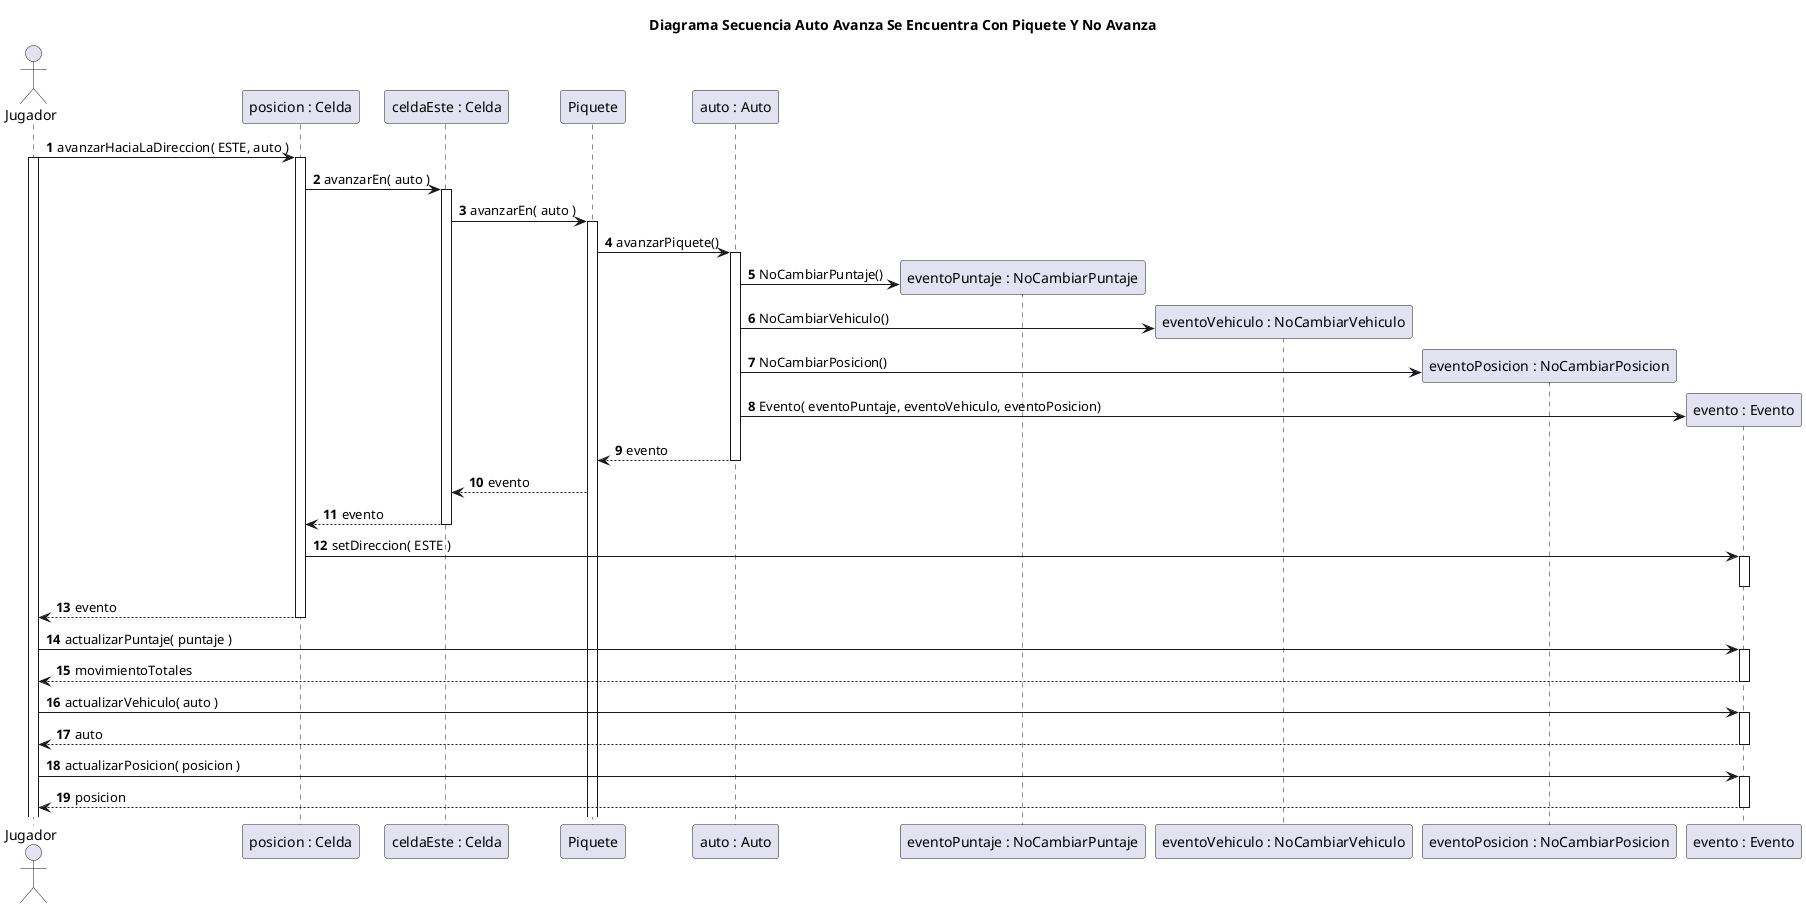 @startuml
title Diagrama Secuencia Auto Avanza Se Encuentra Con Piquete Y No Avanza

autonumber

actor Jugador

Jugador -> "posicion : Celda"++: avanzarHaciaLaDireccion( ESTE, auto )

activate Jugador
"posicion : Celda" -> "celdaEste : Celda"++: avanzarEn( auto )


"celdaEste : Celda" -> Piquete++: avanzarEn( auto )
Piquete -> "auto : Auto"++: avanzarPiquete()

create "eventoPuntaje : NoCambiarPuntaje"
"auto : Auto" -> "eventoPuntaje : NoCambiarPuntaje": NoCambiarPuntaje()

create "eventoVehiculo : NoCambiarVehiculo"
"auto : Auto"  -> "eventoVehiculo : NoCambiarVehiculo": NoCambiarVehiculo()

create "eventoPosicion : NoCambiarPosicion"
"auto : Auto"  -> "eventoPosicion : NoCambiarPosicion": NoCambiarPosicion()

create "evento : Evento"
"auto : Auto"  -> "evento : Evento": Evento( eventoPuntaje, eventoVehiculo, eventoPosicion)

"auto : Auto" --> Piquete: evento
deactivate "auto : Auto"

Piquete --> "celdaEste : Celda": evento


"celdaEste : Celda" --> "posicion : Celda": evento
deactivate "celdaEste : Celda"

"posicion : Celda" -> "evento : Evento"++: setDireccion( ESTE )
deactivate "evento : Evento"
"posicion : Celda" --> Jugador--: evento


Jugador -> "evento : Evento"++: actualizarPuntaje( puntaje )
Jugador <-- "evento : Evento"--: movimientoTotales

Jugador -> "evento : Evento"++: actualizarVehiculo( auto )
Jugador <-- "evento : Evento"--: auto

Jugador -> "evento : Evento"++: actualizarPosicion( posicion )
Jugador <-- "evento : Evento"--: posicion

@enduml